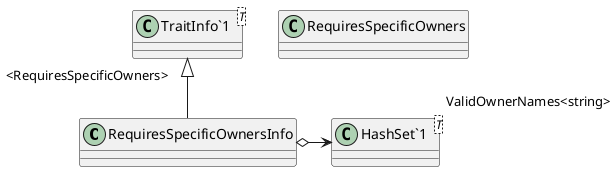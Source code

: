 @startuml
class RequiresSpecificOwnersInfo {
}
class RequiresSpecificOwners {
}
class "TraitInfo`1"<T> {
}
class "HashSet`1"<T> {
}
"TraitInfo`1" "<RequiresSpecificOwners>" <|-- RequiresSpecificOwnersInfo
RequiresSpecificOwnersInfo o-> "ValidOwnerNames<string>" "HashSet`1"
@enduml
